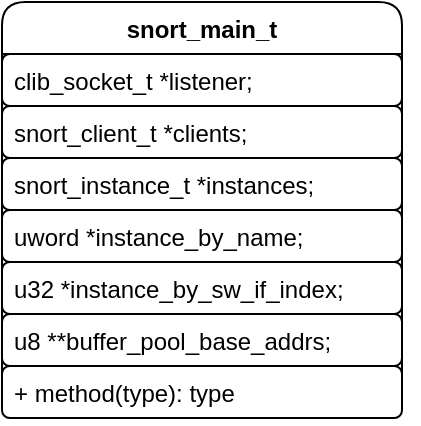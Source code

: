<mxfile version="21.2.1" type="github">
  <diagram name="第 1 页" id="4dHVfZL8O17O42N6KE4Y">
    <mxGraphModel dx="954" dy="535" grid="1" gridSize="10" guides="1" tooltips="1" connect="1" arrows="1" fold="1" page="1" pageScale="1" pageWidth="827" pageHeight="1169" math="0" shadow="0">
      <root>
        <mxCell id="0" />
        <mxCell id="1" parent="0" />
        <mxCell id="xEn6napEUVvWO5qlfONJ-1" value="snort_main_t" style="swimlane;fontStyle=1;align=center;verticalAlign=top;childLayout=stackLayout;horizontal=1;startSize=26;horizontalStack=0;resizeParent=1;resizeParentMax=0;resizeLast=0;collapsible=1;marginBottom=0;whiteSpace=wrap;html=1;rounded=1;" vertex="1" parent="1">
          <mxGeometry x="80" y="100" width="200" height="208" as="geometry" />
        </mxCell>
        <mxCell id="xEn6napEUVvWO5qlfONJ-2" value="clib_socket_t *listener;" style="text;strokeColor=default;fillColor=default;align=left;verticalAlign=top;spacingLeft=4;spacingRight=4;overflow=hidden;rotatable=0;points=[[0,0.5],[1,0.5]];portConstraint=eastwest;whiteSpace=wrap;html=1;rounded=1;" vertex="1" parent="xEn6napEUVvWO5qlfONJ-1">
          <mxGeometry y="26" width="200" height="26" as="geometry" />
        </mxCell>
        <mxCell id="xEn6napEUVvWO5qlfONJ-4" value="snort_client_t *clients;" style="text;strokeColor=default;fillColor=default;align=left;verticalAlign=top;spacingLeft=4;spacingRight=4;overflow=hidden;rotatable=0;points=[[0,0.5],[1,0.5]];portConstraint=eastwest;whiteSpace=wrap;html=1;rounded=1;" vertex="1" parent="xEn6napEUVvWO5qlfONJ-1">
          <mxGeometry y="52" width="200" height="26" as="geometry" />
        </mxCell>
        <mxCell id="xEn6napEUVvWO5qlfONJ-8" style="edgeStyle=orthogonalEdgeStyle;rounded=0;orthogonalLoop=1;jettySize=auto;html=1;exitX=1;exitY=0.5;exitDx=0;exitDy=0;" edge="1" parent="xEn6napEUVvWO5qlfONJ-1" source="xEn6napEUVvWO5qlfONJ-5">
          <mxGeometry relative="1" as="geometry">
            <mxPoint x="200" y="91" as="targetPoint" />
          </mxGeometry>
        </mxCell>
        <mxCell id="xEn6napEUVvWO5qlfONJ-5" value="snort_instance_t *instances;" style="text;strokeColor=default;fillColor=default;align=left;verticalAlign=top;spacingLeft=4;spacingRight=4;overflow=hidden;rotatable=0;points=[[0,0.5],[1,0.5]];portConstraint=eastwest;whiteSpace=wrap;html=1;rounded=1;" vertex="1" parent="xEn6napEUVvWO5qlfONJ-1">
          <mxGeometry y="78" width="200" height="26" as="geometry" />
        </mxCell>
        <mxCell id="xEn6napEUVvWO5qlfONJ-6" value="uword *instance_by_name;" style="text;strokeColor=default;fillColor=default;align=left;verticalAlign=top;spacingLeft=4;spacingRight=4;overflow=hidden;rotatable=0;points=[[0,0.5],[1,0.5]];portConstraint=eastwest;whiteSpace=wrap;html=1;rounded=1;" vertex="1" parent="xEn6napEUVvWO5qlfONJ-1">
          <mxGeometry y="104" width="200" height="26" as="geometry" />
        </mxCell>
        <mxCell id="xEn6napEUVvWO5qlfONJ-7" value="u32 *instance_by_sw_if_index;" style="text;strokeColor=default;fillColor=default;align=left;verticalAlign=top;spacingLeft=4;spacingRight=4;overflow=hidden;rotatable=0;points=[[0,0.5],[1,0.5]];portConstraint=eastwest;whiteSpace=wrap;html=1;rounded=1;" vertex="1" parent="xEn6napEUVvWO5qlfONJ-1">
          <mxGeometry y="130" width="200" height="26" as="geometry" />
        </mxCell>
        <mxCell id="xEn6napEUVvWO5qlfONJ-9" value="u8 **buffer_pool_base_addrs;" style="text;strokeColor=default;fillColor=default;align=left;verticalAlign=top;spacingLeft=4;spacingRight=4;overflow=hidden;rotatable=0;points=[[0,0.5],[1,0.5]];portConstraint=eastwest;whiteSpace=wrap;html=1;rounded=1;" vertex="1" parent="xEn6napEUVvWO5qlfONJ-1">
          <mxGeometry y="156" width="200" height="26" as="geometry" />
        </mxCell>
        <mxCell id="xEn6napEUVvWO5qlfONJ-10" value="+ method(type): type" style="text;strokeColor=default;fillColor=default;align=left;verticalAlign=top;spacingLeft=4;spacingRight=4;overflow=hidden;rotatable=0;points=[[0,0.5],[1,0.5]];portConstraint=eastwest;whiteSpace=wrap;html=1;rounded=1;" vertex="1" parent="xEn6napEUVvWO5qlfONJ-1">
          <mxGeometry y="182" width="200" height="26" as="geometry" />
        </mxCell>
      </root>
    </mxGraphModel>
  </diagram>
</mxfile>

